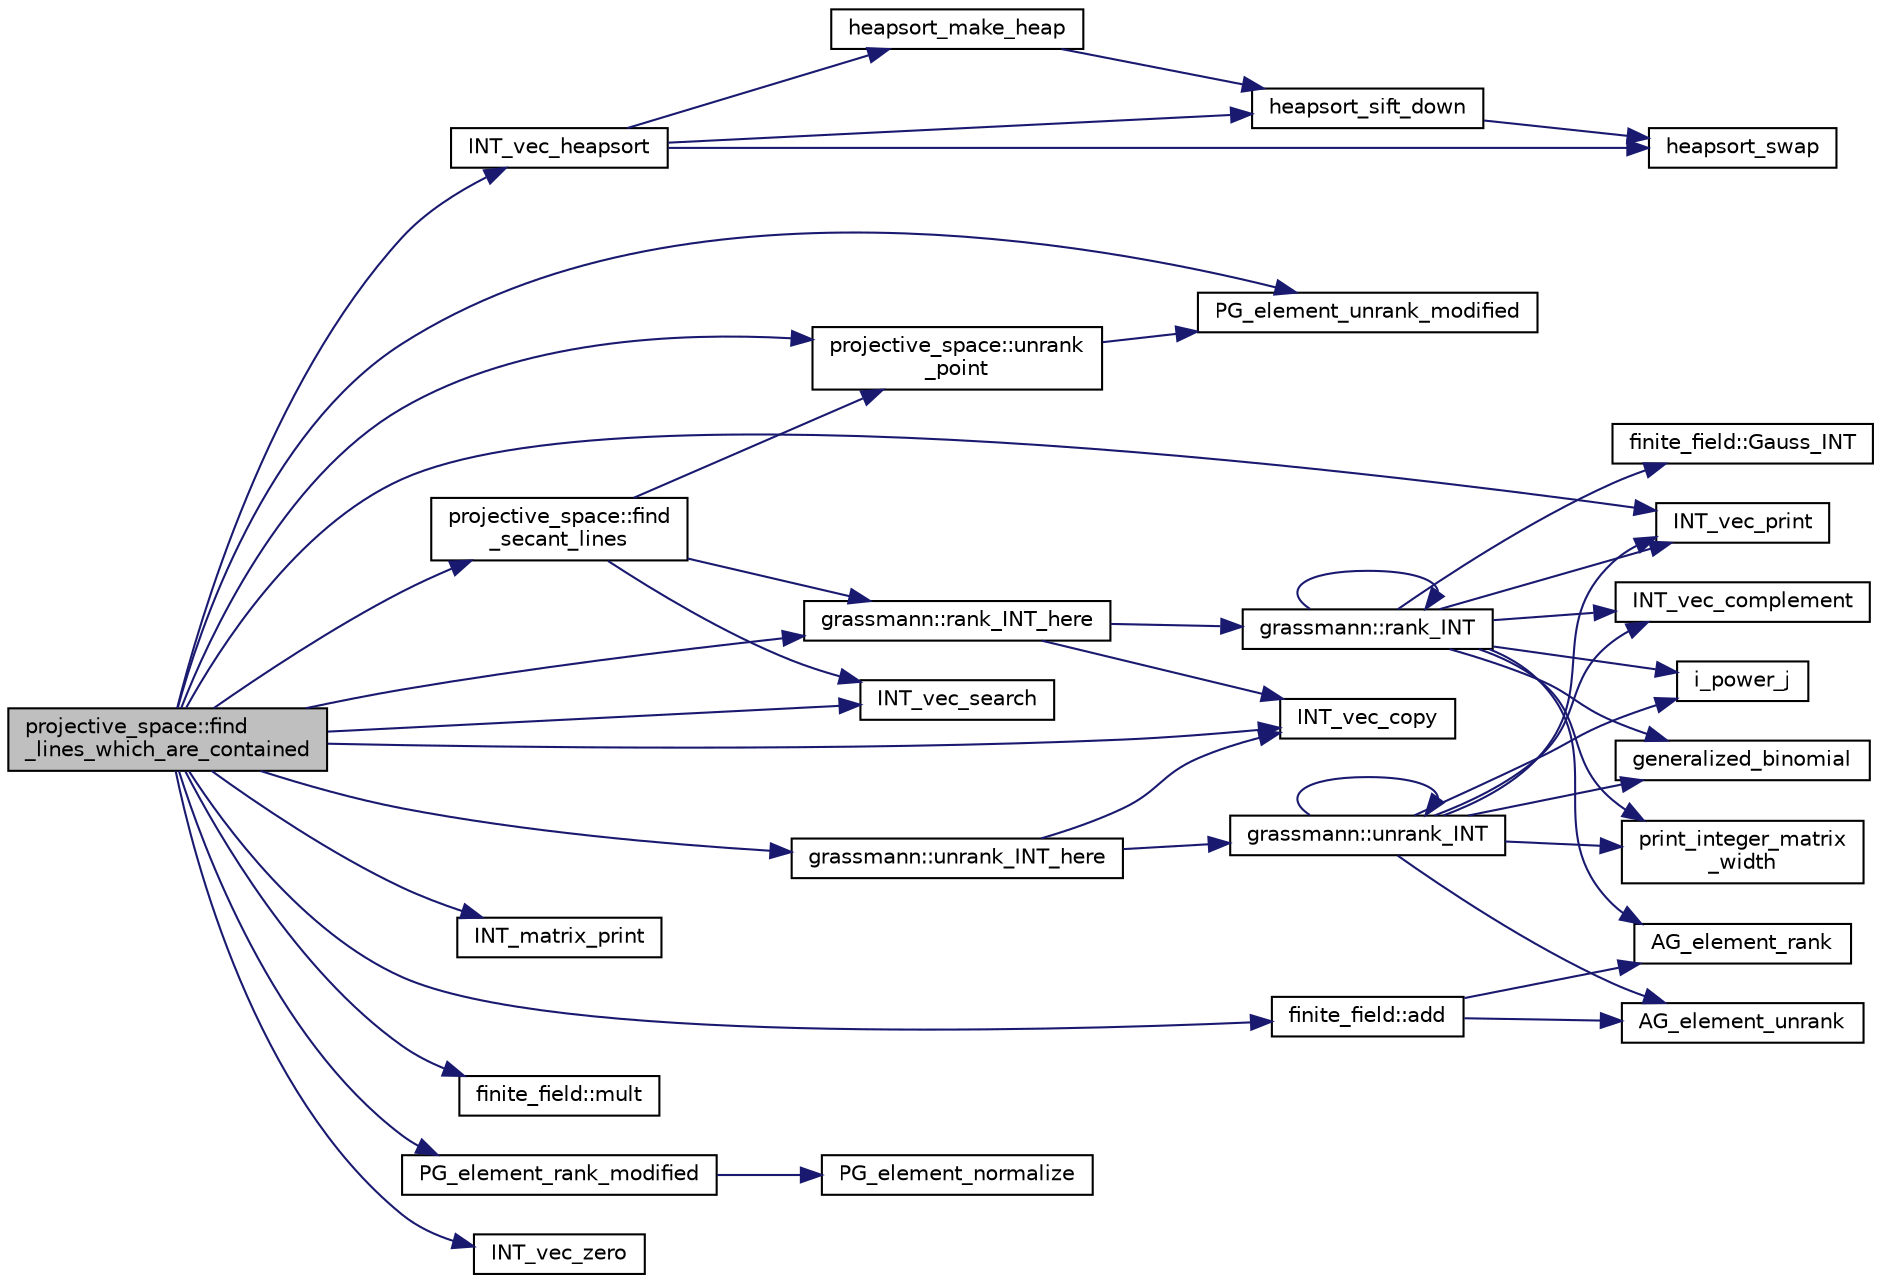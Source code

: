 digraph "projective_space::find_lines_which_are_contained"
{
  edge [fontname="Helvetica",fontsize="10",labelfontname="Helvetica",labelfontsize="10"];
  node [fontname="Helvetica",fontsize="10",shape=record];
  rankdir="LR";
  Node1237 [label="projective_space::find\l_lines_which_are_contained",height=0.2,width=0.4,color="black", fillcolor="grey75", style="filled", fontcolor="black"];
  Node1237 -> Node1238 [color="midnightblue",fontsize="10",style="solid",fontname="Helvetica"];
  Node1238 [label="projective_space::unrank\l_point",height=0.2,width=0.4,color="black", fillcolor="white", style="filled",URL="$d2/d17/classprojective__space.html#a3cb7917af4c5f1590b660d4bf907e0fa"];
  Node1238 -> Node1239 [color="midnightblue",fontsize="10",style="solid",fontname="Helvetica"];
  Node1239 [label="PG_element_unrank_modified",height=0.2,width=0.4,color="black", fillcolor="white", style="filled",URL="$d4/d67/geometry_8h.html#a83ae9b605d496f6a90345303f6efae64"];
  Node1237 -> Node1240 [color="midnightblue",fontsize="10",style="solid",fontname="Helvetica"];
  Node1240 [label="INT_vec_print",height=0.2,width=0.4,color="black", fillcolor="white", style="filled",URL="$df/dbf/sajeeb_8_c.html#a79a5901af0b47dd0d694109543c027fe"];
  Node1237 -> Node1241 [color="midnightblue",fontsize="10",style="solid",fontname="Helvetica"];
  Node1241 [label="INT_vec_heapsort",height=0.2,width=0.4,color="black", fillcolor="white", style="filled",URL="$d5/de2/foundations_2data__structures_2data__structures_8h.html#a3590ad9987f801fbfc94634300182f39"];
  Node1241 -> Node1242 [color="midnightblue",fontsize="10",style="solid",fontname="Helvetica"];
  Node1242 [label="heapsort_make_heap",height=0.2,width=0.4,color="black", fillcolor="white", style="filled",URL="$d4/dd7/sorting_8_c.html#a42f24453d7d77eeb1338ebd1a13cfdbb"];
  Node1242 -> Node1243 [color="midnightblue",fontsize="10",style="solid",fontname="Helvetica"];
  Node1243 [label="heapsort_sift_down",height=0.2,width=0.4,color="black", fillcolor="white", style="filled",URL="$d4/dd7/sorting_8_c.html#a65cbb1a6a3f01f511673705437ddc18b"];
  Node1243 -> Node1244 [color="midnightblue",fontsize="10",style="solid",fontname="Helvetica"];
  Node1244 [label="heapsort_swap",height=0.2,width=0.4,color="black", fillcolor="white", style="filled",URL="$d4/dd7/sorting_8_c.html#a8f048362e6065297b19b6975bcbbfcc6"];
  Node1241 -> Node1244 [color="midnightblue",fontsize="10",style="solid",fontname="Helvetica"];
  Node1241 -> Node1243 [color="midnightblue",fontsize="10",style="solid",fontname="Helvetica"];
  Node1237 -> Node1245 [color="midnightblue",fontsize="10",style="solid",fontname="Helvetica"];
  Node1245 [label="projective_space::find\l_secant_lines",height=0.2,width=0.4,color="black", fillcolor="white", style="filled",URL="$d2/d17/classprojective__space.html#a0c55a77fc37bdb5ee06a33436811afde"];
  Node1245 -> Node1238 [color="midnightblue",fontsize="10",style="solid",fontname="Helvetica"];
  Node1245 -> Node1246 [color="midnightblue",fontsize="10",style="solid",fontname="Helvetica"];
  Node1246 [label="grassmann::rank_INT_here",height=0.2,width=0.4,color="black", fillcolor="white", style="filled",URL="$df/d02/classgrassmann.html#aaeab144aec85ec523f5a4d614a86d8d7"];
  Node1246 -> Node1247 [color="midnightblue",fontsize="10",style="solid",fontname="Helvetica"];
  Node1247 [label="INT_vec_copy",height=0.2,width=0.4,color="black", fillcolor="white", style="filled",URL="$df/dbf/sajeeb_8_c.html#ac2d875e27e009af6ec04d17254d11075"];
  Node1246 -> Node1248 [color="midnightblue",fontsize="10",style="solid",fontname="Helvetica"];
  Node1248 [label="grassmann::rank_INT",height=0.2,width=0.4,color="black", fillcolor="white", style="filled",URL="$df/d02/classgrassmann.html#a1fa95ce7ecebd48b04c7a0dc75491184"];
  Node1248 -> Node1249 [color="midnightblue",fontsize="10",style="solid",fontname="Helvetica"];
  Node1249 [label="print_integer_matrix\l_width",height=0.2,width=0.4,color="black", fillcolor="white", style="filled",URL="$d5/db4/io__and__os_8h.html#aa78f3e73fc2179251bd15adbcc31573f"];
  Node1248 -> Node1250 [color="midnightblue",fontsize="10",style="solid",fontname="Helvetica"];
  Node1250 [label="finite_field::Gauss_INT",height=0.2,width=0.4,color="black", fillcolor="white", style="filled",URL="$df/d5a/classfinite__field.html#adb676d2e80341b53751326e3a58beb11"];
  Node1248 -> Node1240 [color="midnightblue",fontsize="10",style="solid",fontname="Helvetica"];
  Node1248 -> Node1251 [color="midnightblue",fontsize="10",style="solid",fontname="Helvetica"];
  Node1251 [label="INT_vec_complement",height=0.2,width=0.4,color="black", fillcolor="white", style="filled",URL="$d5/db4/io__and__os_8h.html#a2a0a724647575fcd3090c763985eb81a"];
  Node1248 -> Node1252 [color="midnightblue",fontsize="10",style="solid",fontname="Helvetica"];
  Node1252 [label="i_power_j",height=0.2,width=0.4,color="black", fillcolor="white", style="filled",URL="$de/dc5/algebra__and__number__theory_8h.html#a39b321523e8957d701618bb5cac542b5"];
  Node1248 -> Node1253 [color="midnightblue",fontsize="10",style="solid",fontname="Helvetica"];
  Node1253 [label="generalized_binomial",height=0.2,width=0.4,color="black", fillcolor="white", style="filled",URL="$d2/d7c/combinatorics_8_c.html#a24762dc22e45175d18ec1ec1d2556ae8"];
  Node1248 -> Node1248 [color="midnightblue",fontsize="10",style="solid",fontname="Helvetica"];
  Node1248 -> Node1254 [color="midnightblue",fontsize="10",style="solid",fontname="Helvetica"];
  Node1254 [label="AG_element_rank",height=0.2,width=0.4,color="black", fillcolor="white", style="filled",URL="$d4/d67/geometry_8h.html#ab2ac908d07dd8038fd996e26bdc75c17"];
  Node1245 -> Node1255 [color="midnightblue",fontsize="10",style="solid",fontname="Helvetica"];
  Node1255 [label="INT_vec_search",height=0.2,width=0.4,color="black", fillcolor="white", style="filled",URL="$d5/de2/foundations_2data__structures_2data__structures_8h.html#ad103ef2316a1f671bdb68fd9cd9ba945"];
  Node1237 -> Node1256 [color="midnightblue",fontsize="10",style="solid",fontname="Helvetica"];
  Node1256 [label="grassmann::unrank_INT_here",height=0.2,width=0.4,color="black", fillcolor="white", style="filled",URL="$df/d02/classgrassmann.html#aa51bb30ed0feb7ad87d500b76e0b3cbe"];
  Node1256 -> Node1257 [color="midnightblue",fontsize="10",style="solid",fontname="Helvetica"];
  Node1257 [label="grassmann::unrank_INT",height=0.2,width=0.4,color="black", fillcolor="white", style="filled",URL="$df/d02/classgrassmann.html#a32079405b95a6da2ba1420567d762d64"];
  Node1257 -> Node1253 [color="midnightblue",fontsize="10",style="solid",fontname="Helvetica"];
  Node1257 -> Node1252 [color="midnightblue",fontsize="10",style="solid",fontname="Helvetica"];
  Node1257 -> Node1258 [color="midnightblue",fontsize="10",style="solid",fontname="Helvetica"];
  Node1258 [label="AG_element_unrank",height=0.2,width=0.4,color="black", fillcolor="white", style="filled",URL="$d4/d67/geometry_8h.html#a4a33b86c87b2879b97cfa1327abe2885"];
  Node1257 -> Node1240 [color="midnightblue",fontsize="10",style="solid",fontname="Helvetica"];
  Node1257 -> Node1257 [color="midnightblue",fontsize="10",style="solid",fontname="Helvetica"];
  Node1257 -> Node1251 [color="midnightblue",fontsize="10",style="solid",fontname="Helvetica"];
  Node1257 -> Node1249 [color="midnightblue",fontsize="10",style="solid",fontname="Helvetica"];
  Node1256 -> Node1247 [color="midnightblue",fontsize="10",style="solid",fontname="Helvetica"];
  Node1237 -> Node1259 [color="midnightblue",fontsize="10",style="solid",fontname="Helvetica"];
  Node1259 [label="INT_matrix_print",height=0.2,width=0.4,color="black", fillcolor="white", style="filled",URL="$d5/db4/io__and__os_8h.html#afd4180a24bef3a2b584668a4eaf607ff"];
  Node1237 -> Node1239 [color="midnightblue",fontsize="10",style="solid",fontname="Helvetica"];
  Node1237 -> Node1247 [color="midnightblue",fontsize="10",style="solid",fontname="Helvetica"];
  Node1237 -> Node1260 [color="midnightblue",fontsize="10",style="solid",fontname="Helvetica"];
  Node1260 [label="finite_field::add",height=0.2,width=0.4,color="black", fillcolor="white", style="filled",URL="$df/d5a/classfinite__field.html#a8f12328a27500f3c7be0c849ebbc9d14"];
  Node1260 -> Node1258 [color="midnightblue",fontsize="10",style="solid",fontname="Helvetica"];
  Node1260 -> Node1254 [color="midnightblue",fontsize="10",style="solid",fontname="Helvetica"];
  Node1237 -> Node1261 [color="midnightblue",fontsize="10",style="solid",fontname="Helvetica"];
  Node1261 [label="finite_field::mult",height=0.2,width=0.4,color="black", fillcolor="white", style="filled",URL="$df/d5a/classfinite__field.html#a24fb5917aa6d4d656fd855b7f44a13b0"];
  Node1237 -> Node1262 [color="midnightblue",fontsize="10",style="solid",fontname="Helvetica"];
  Node1262 [label="PG_element_rank_modified",height=0.2,width=0.4,color="black", fillcolor="white", style="filled",URL="$d4/d67/geometry_8h.html#a9cd1a8bf5b88a038e33862f6c2c3dd36"];
  Node1262 -> Node1263 [color="midnightblue",fontsize="10",style="solid",fontname="Helvetica"];
  Node1263 [label="PG_element_normalize",height=0.2,width=0.4,color="black", fillcolor="white", style="filled",URL="$df/de4/projective_8_c.html#a5a4c3c1158bad6bab0d786c616bd0996"];
  Node1237 -> Node1255 [color="midnightblue",fontsize="10",style="solid",fontname="Helvetica"];
  Node1237 -> Node1264 [color="midnightblue",fontsize="10",style="solid",fontname="Helvetica"];
  Node1264 [label="INT_vec_zero",height=0.2,width=0.4,color="black", fillcolor="white", style="filled",URL="$df/dbf/sajeeb_8_c.html#aa8c9c7977203577026080f546fe4980f"];
  Node1237 -> Node1246 [color="midnightblue",fontsize="10",style="solid",fontname="Helvetica"];
}
